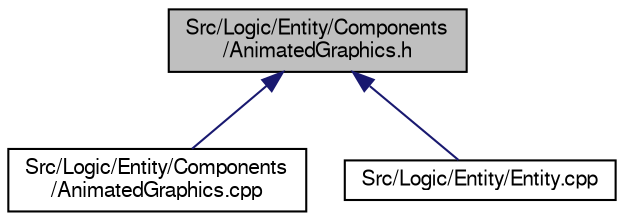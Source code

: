 digraph "Src/Logic/Entity/Components/AnimatedGraphics.h"
{
  edge [fontname="FreeSans",fontsize="10",labelfontname="FreeSans",labelfontsize="10"];
  node [fontname="FreeSans",fontsize="10",shape=record];
  Node1 [label="Src/Logic/Entity/Components\l/AnimatedGraphics.h",height=0.2,width=0.4,color="black", fillcolor="grey75", style="filled", fontcolor="black"];
  Node1 -> Node2 [dir="back",color="midnightblue",fontsize="10",style="solid",fontname="FreeSans"];
  Node2 [label="Src/Logic/Entity/Components\l/AnimatedGraphics.cpp",height=0.2,width=0.4,color="black", fillcolor="white", style="filled",URL="$_animated_graphics_8cpp.html",tooltip="Contiene la implementaciï¿œn del componente que controla la representaciï¿œn grï¿œfica de una entidad..."];
  Node1 -> Node3 [dir="back",color="midnightblue",fontsize="10",style="solid",fontname="FreeSans"];
  Node3 [label="Src/Logic/Entity/Entity.cpp",height=0.2,width=0.4,color="black", fillcolor="white", style="filled",URL="$_logic_2_entity_2_entity_8cpp_source.html"];
}
